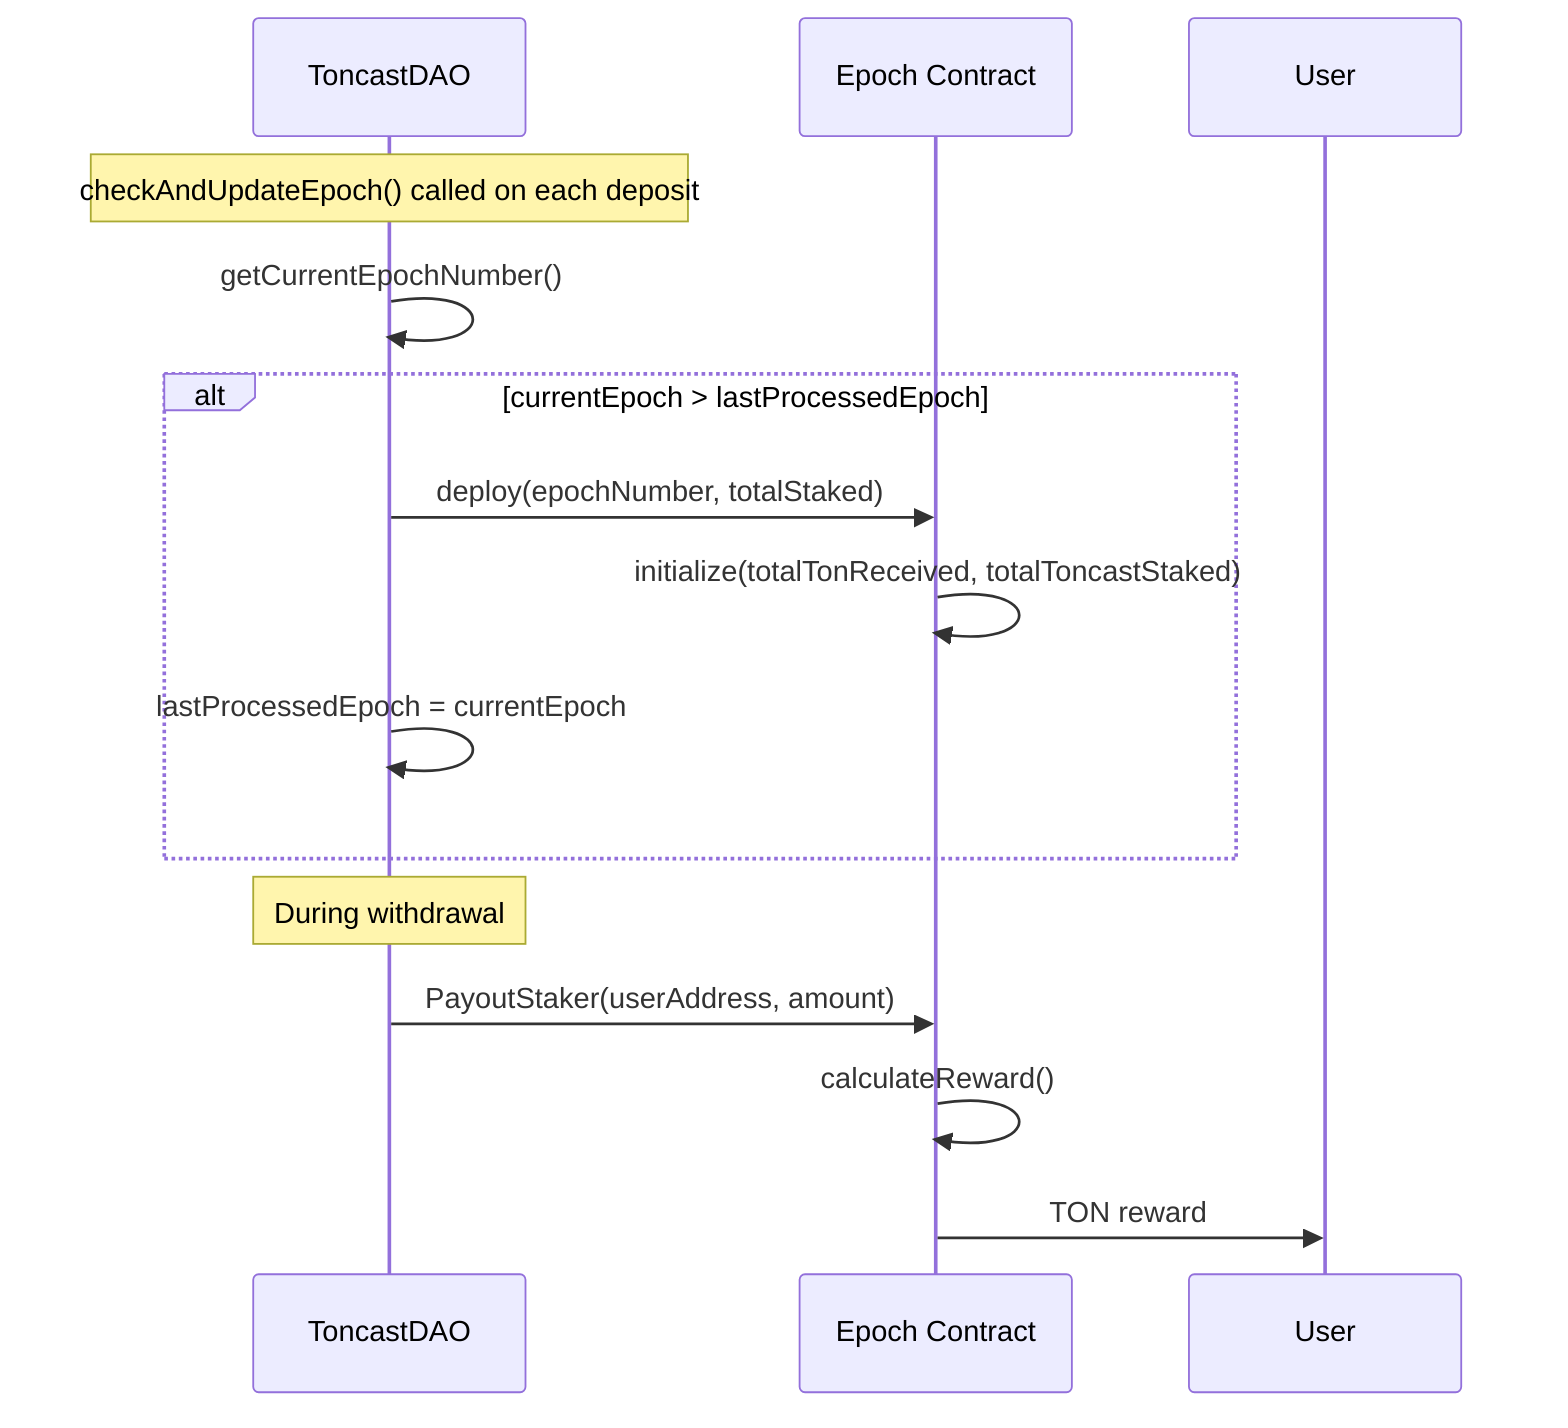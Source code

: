 sequenceDiagram
    participant DAO as ToncastDAO
    participant E as Epoch Contract
    participant U as User
    
    Note over DAO: checkAndUpdateEpoch() called on each deposit
    DAO->>DAO: getCurrentEpochNumber()
    alt currentEpoch > lastProcessedEpoch
        DAO->>E: deploy(epochNumber, totalStaked)
        E->>E: initialize(totalTonReceived, totalToncastStaked)
        DAO->>DAO: lastProcessedEpoch = currentEpoch
    end
    
    Note over DAO: During withdrawal
    DAO->>E: PayoutStaker(userAddress, amount)
    E->>E: calculateReward()
    E->>U: TON reward